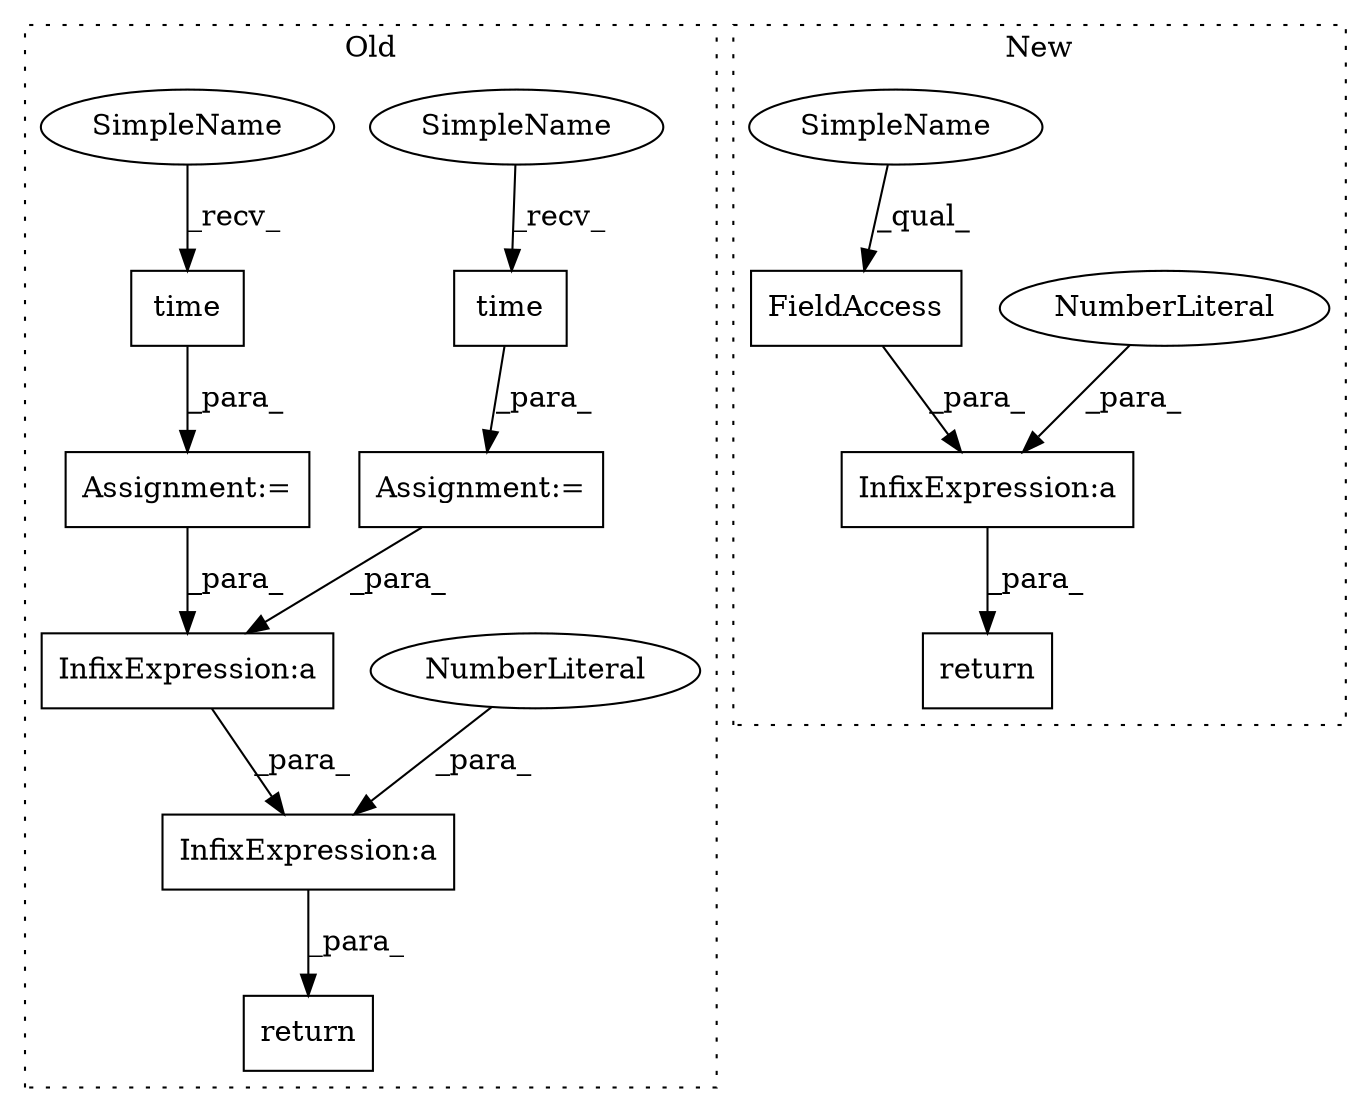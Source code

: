 digraph G {
subgraph cluster0 {
1 [label="time" a="32" s="452" l="6" shape="box"];
3 [label="Assignment:=" a="7" s="446" l="1" shape="box"];
4 [label="InfixExpression:a" a="27" s="614" l="3" shape="box"];
5 [label="time" a="32" s="585" l="6" shape="box"];
6 [label="InfixExpression:a" a="27" s="608" l="3" shape="box"];
7 [label="NumberLiteral" a="34" s="617" l="2" shape="ellipse"];
11 [label="Assignment:=" a="7" s="579" l="1" shape="box"];
12 [label="return" a="41" s="597" l="7" shape="box"];
13 [label="SimpleName" a="42" s="580" l="4" shape="ellipse"];
14 [label="SimpleName" a="42" s="447" l="4" shape="ellipse"];
label = "Old";
style="dotted";
}
subgraph cluster1 {
2 [label="return" a="41" s="583" l="7" shape="box"];
8 [label="InfixExpression:a" a="27" s="605" l="3" shape="box"];
9 [label="NumberLiteral" a="34" s="608" l="2" shape="ellipse"];
10 [label="FieldAccess" a="22" s="591" l="14" shape="box"];
15 [label="SimpleName" a="42" s="591" l="1" shape="ellipse"];
label = "New";
style="dotted";
}
1 -> 3 [label="_para_"];
3 -> 6 [label="_para_"];
4 -> 12 [label="_para_"];
5 -> 11 [label="_para_"];
6 -> 4 [label="_para_"];
7 -> 4 [label="_para_"];
8 -> 2 [label="_para_"];
9 -> 8 [label="_para_"];
10 -> 8 [label="_para_"];
11 -> 6 [label="_para_"];
13 -> 5 [label="_recv_"];
14 -> 1 [label="_recv_"];
15 -> 10 [label="_qual_"];
}